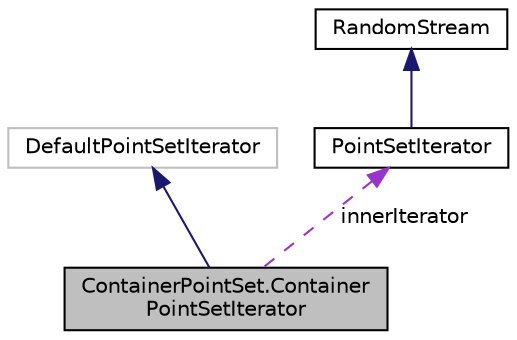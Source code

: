 digraph "ContainerPointSet.ContainerPointSetIterator"
{
 // INTERACTIVE_SVG=YES
  bgcolor="transparent";
  edge [fontname="Helvetica",fontsize="10",labelfontname="Helvetica",labelfontsize="10"];
  node [fontname="Helvetica",fontsize="10",shape=record];
  Node5 [label="ContainerPointSet.Container\lPointSetIterator",height=0.2,width=0.4,color="black", fillcolor="grey75", style="filled", fontcolor="black"];
  Node6 -> Node5 [dir="back",color="midnightblue",fontsize="10",style="solid",fontname="Helvetica"];
  Node6 [label="DefaultPointSetIterator",height=0.2,width=0.4,color="grey75"];
  Node7 -> Node5 [dir="back",color="darkorchid3",fontsize="10",style="dashed",label=" innerIterator" ,fontname="Helvetica"];
  Node7 [label="PointSetIterator",height=0.2,width=0.4,color="black",URL="$d7/d29/interfaceumontreal_1_1ssj_1_1hups_1_1PointSetIterator.html",tooltip="This is the interface for iterators that permit one to go through the points of a #PointSet and the s..."];
  Node8 -> Node7 [dir="back",color="midnightblue",fontsize="10",style="solid",fontname="Helvetica"];
  Node8 [label="RandomStream",height=0.2,width=0.4,color="black",URL="$d1/d7c/interfaceumontreal_1_1ssj_1_1rng_1_1RandomStream.html",tooltip="This interface defines the basic structures to handle multiple streams of uniform (pseudo)random numb..."];
}
